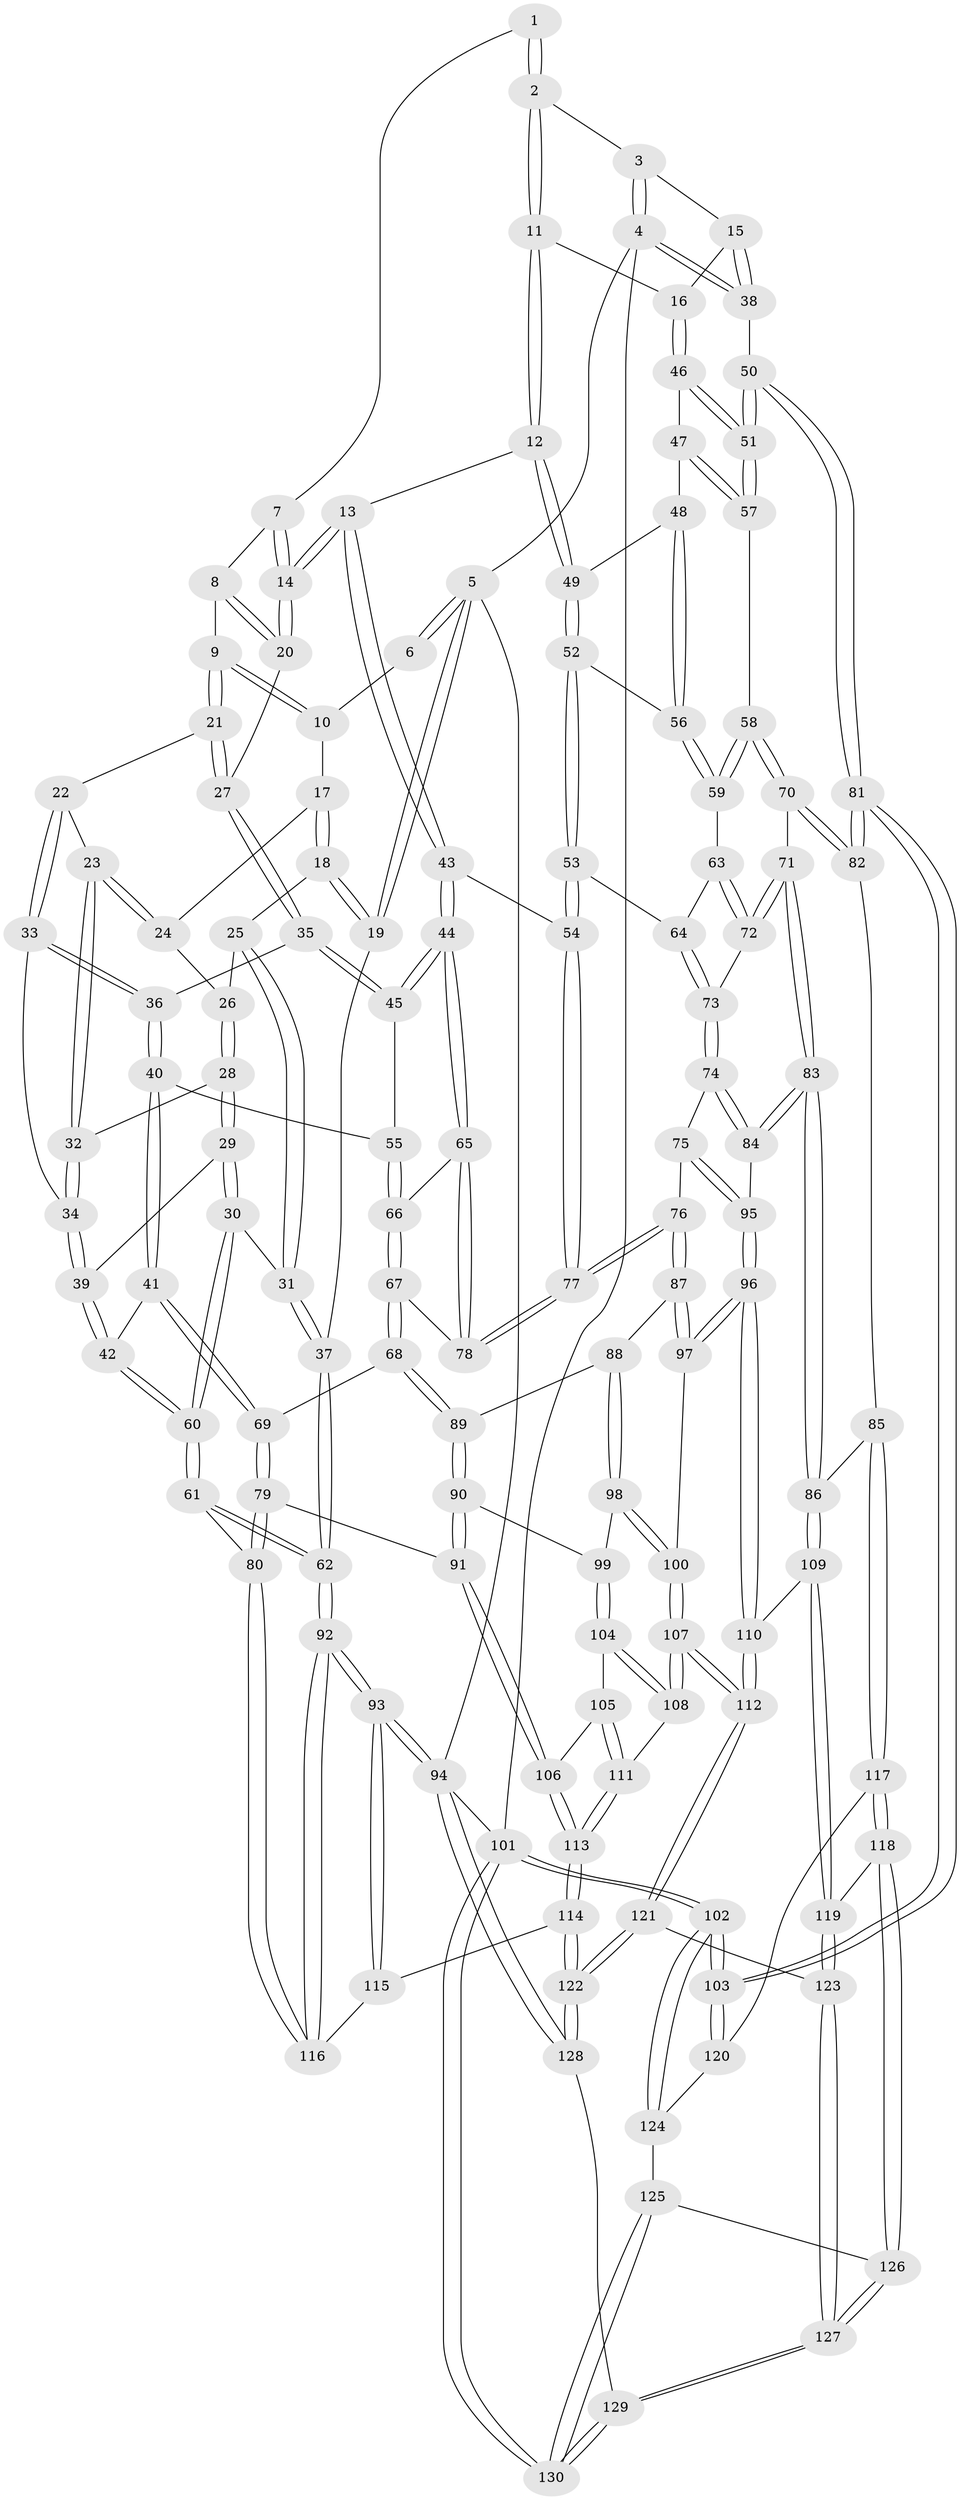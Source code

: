 // coarse degree distribution, {3: 0.04395604395604396, 5: 0.4835164835164835, 8: 0.01098901098901099, 4: 0.38461538461538464, 6: 0.07692307692307693}
// Generated by graph-tools (version 1.1) at 2025/52/02/27/25 19:52:37]
// undirected, 130 vertices, 322 edges
graph export_dot {
graph [start="1"]
  node [color=gray90,style=filled];
  1 [pos="+0.4723587331869116+0"];
  2 [pos="+0.728727752223531+0"];
  3 [pos="+0.7337741223647395+0"];
  4 [pos="+1+0"];
  5 [pos="+0+0"];
  6 [pos="+0.18917411648049687+0"];
  7 [pos="+0.4417128275762548+0"];
  8 [pos="+0.4167150931358943+0.047495070224446954"];
  9 [pos="+0.33253690243236583+0.10598733678582382"];
  10 [pos="+0.2032287508297894+0"];
  11 [pos="+0.7267871366062769+0"];
  12 [pos="+0.6133745919260627+0.17083337800355153"];
  13 [pos="+0.6012073932420491+0.17390441142100693"];
  14 [pos="+0.599908610306972+0.1737902435668508"];
  15 [pos="+1+0.13314095047600294"];
  16 [pos="+0.8878492948645854+0.17794548570443994"];
  17 [pos="+0.1719451957902785+0.05346463327778104"];
  18 [pos="+0+0.04848827671264027"];
  19 [pos="+0+0"];
  20 [pos="+0.5086570548705734+0.17740785027465072"];
  21 [pos="+0.3313772132571118+0.11958292700786756"];
  22 [pos="+0.3197174765437557+0.13592560293206385"];
  23 [pos="+0.19094485166765365+0.14239425315528703"];
  24 [pos="+0.16375307888882623+0.08330624485775459"];
  25 [pos="+0.07699398495231095+0.13130614805465932"];
  26 [pos="+0.08874361110604106+0.13129942476137166"];
  27 [pos="+0.4462755958006692+0.21635824556099204"];
  28 [pos="+0.1112447893819796+0.19865122904559274"];
  29 [pos="+0.07265186979982444+0.2739561541456302"];
  30 [pos="+0.06832689165825226+0.27617312502864927"];
  31 [pos="+0.008408029681855755+0.2677196443576589"];
  32 [pos="+0.19567792510056695+0.19462785086162998"];
  33 [pos="+0.29338193939202034+0.20980543552831885"];
  34 [pos="+0.20837563820423924+0.2161645091261077"];
  35 [pos="+0.43710735994635963+0.23278035286524962"];
  36 [pos="+0.32189160342108497+0.25333417166422073"];
  37 [pos="+0+0.29182610555162614"];
  38 [pos="+1+0.04993144500496126"];
  39 [pos="+0.18877284968723804+0.27245173943272094"];
  40 [pos="+0.30237101757611745+0.34339066079680974"];
  41 [pos="+0.2355369718310419+0.3684319188806461"];
  42 [pos="+0.23457021920135526+0.3683624512961877"];
  43 [pos="+0.5550756105082063+0.28750793992170837"];
  44 [pos="+0.4863311450230348+0.3762793399519298"];
  45 [pos="+0.44471119044279855+0.3325198046475104"];
  46 [pos="+0.8837643129389944+0.1942466182364064"];
  47 [pos="+0.8586444589802089+0.23000909802264863"];
  48 [pos="+0.8417463006409218+0.23933875765337162"];
  49 [pos="+0.6382078749230186+0.20190974038217013"];
  50 [pos="+1+0.394704687112913"];
  51 [pos="+1+0.3676581975455231"];
  52 [pos="+0.681437353282751+0.32143627372165606"];
  53 [pos="+0.6694890136185317+0.35839925541056505"];
  54 [pos="+0.6276614943093892+0.38274455436097726"];
  55 [pos="+0.32110552758968164+0.35091453218720914"];
  56 [pos="+0.7858648951706182+0.3123283486658147"];
  57 [pos="+0.9132396640312753+0.3903815689048736"];
  58 [pos="+0.8894861571150452+0.41208310317390573"];
  59 [pos="+0.8100941479764899+0.3825794552872228"];
  60 [pos="+0.13495981020573558+0.435191327694042"];
  61 [pos="+0.047240058452208834+0.5835569665224805"];
  62 [pos="+0+0.6071949179317961"];
  63 [pos="+0.7906642386910664+0.39702973193599156"];
  64 [pos="+0.6983321084835595+0.3914525395733705"];
  65 [pos="+0.4925338055049905+0.3953994445183362"];
  66 [pos="+0.3612297313952556+0.4230355569211043"];
  67 [pos="+0.3542873549909231+0.4929104986567778"];
  68 [pos="+0.35401806183686574+0.4932698190460038"];
  69 [pos="+0.29451175268661217+0.47773366850578963"];
  70 [pos="+0.8839315607061516+0.4474392521492026"];
  71 [pos="+0.8001581202418205+0.493235115099542"];
  72 [pos="+0.7647502964232797+0.4744333031624241"];
  73 [pos="+0.7229374723374038+0.47730362245152214"];
  74 [pos="+0.681550807789302+0.5217485899622821"];
  75 [pos="+0.6260751702868519+0.5146535286246655"];
  76 [pos="+0.5465013773115481+0.4802013351157224"];
  77 [pos="+0.5404059005716819+0.4570565662224374"];
  78 [pos="+0.5200065137942017+0.43970931613851294"];
  79 [pos="+0.15226055715399348+0.605784384398496"];
  80 [pos="+0.09903072195487855+0.6061382960383531"];
  81 [pos="+1+0.7107854162896109"];
  82 [pos="+0.9752492557544059+0.6357036123205518"];
  83 [pos="+0.8206374314628718+0.6340509661577841"];
  84 [pos="+0.7248506386734743+0.5966913157842046"];
  85 [pos="+0.8309556531842835+0.6433980681845407"];
  86 [pos="+0.830399895655734+0.6432737225828192"];
  87 [pos="+0.5311823440546707+0.513148199875955"];
  88 [pos="+0.4384075561887208+0.5696592245367398"];
  89 [pos="+0.35858530294972096+0.5215521792638305"];
  90 [pos="+0.30004298647057115+0.6126421414110068"];
  91 [pos="+0.24188623405941168+0.6272266999733093"];
  92 [pos="+0+1"];
  93 [pos="+0+1"];
  94 [pos="+0+1"];
  95 [pos="+0.6271456993874971+0.6674758561021679"];
  96 [pos="+0.6074807635718249+0.6935039425736148"];
  97 [pos="+0.5536412750501499+0.6638423092120171"];
  98 [pos="+0.4180169532818253+0.651010427078847"];
  99 [pos="+0.40013654545616345+0.6553565837946977"];
  100 [pos="+0.47409823024747166+0.685352746701344"];
  101 [pos="+1+1"];
  102 [pos="+1+0.7537376865346344"];
  103 [pos="+1+0.7193296119112179"];
  104 [pos="+0.37404057184682044+0.7067909739910893"];
  105 [pos="+0.3432341250388057+0.7229179507613962"];
  106 [pos="+0.2997379877883268+0.7330398219156086"];
  107 [pos="+0.45567230314665463+0.8165761162262316"];
  108 [pos="+0.4121164606242604+0.788453964239761"];
  109 [pos="+0.6719842162781521+0.7888708999610717"];
  110 [pos="+0.6351178043721188+0.761781351197462"];
  111 [pos="+0.3709909441004647+0.7833458453454829"];
  112 [pos="+0.4631576098127332+0.8340542611172296"];
  113 [pos="+0.28713219711768534+0.7962601952189714"];
  114 [pos="+0.24989305781028198+0.8517615070447442"];
  115 [pos="+0.19959707774383334+0.8131099126074516"];
  116 [pos="+0.18172207231966878+0.7922638117826647"];
  117 [pos="+0.826732308063189+0.8379069327250624"];
  118 [pos="+0.799226697660632+0.8514181103186236"];
  119 [pos="+0.6788466366138205+0.8061641395778032"];
  120 [pos="+0.8364176351365102+0.8378877244134337"];
  121 [pos="+0.44693228055707235+0.9149819986426073"];
  122 [pos="+0.3184108094601945+1"];
  123 [pos="+0.6454615117075377+0.9080780175820039"];
  124 [pos="+0.90922379440197+0.9306224549195605"];
  125 [pos="+0.8695572819687615+0.9844903291882549"];
  126 [pos="+0.8007998947985765+0.9018095316605828"];
  127 [pos="+0.6839644519122952+1"];
  128 [pos="+0.3059585699360714+1"];
  129 [pos="+0.6850675377345914+1"];
  130 [pos="+0.8614259684801194+1"];
  1 -- 2;
  1 -- 2;
  1 -- 7;
  2 -- 3;
  2 -- 11;
  2 -- 11;
  3 -- 4;
  3 -- 4;
  3 -- 15;
  4 -- 5;
  4 -- 38;
  4 -- 38;
  4 -- 101;
  5 -- 6;
  5 -- 6;
  5 -- 19;
  5 -- 19;
  5 -- 94;
  6 -- 10;
  7 -- 8;
  7 -- 14;
  7 -- 14;
  8 -- 9;
  8 -- 20;
  8 -- 20;
  9 -- 10;
  9 -- 10;
  9 -- 21;
  9 -- 21;
  10 -- 17;
  11 -- 12;
  11 -- 12;
  11 -- 16;
  12 -- 13;
  12 -- 49;
  12 -- 49;
  13 -- 14;
  13 -- 14;
  13 -- 43;
  13 -- 43;
  14 -- 20;
  14 -- 20;
  15 -- 16;
  15 -- 38;
  15 -- 38;
  16 -- 46;
  16 -- 46;
  17 -- 18;
  17 -- 18;
  17 -- 24;
  18 -- 19;
  18 -- 19;
  18 -- 25;
  19 -- 37;
  20 -- 27;
  21 -- 22;
  21 -- 27;
  21 -- 27;
  22 -- 23;
  22 -- 33;
  22 -- 33;
  23 -- 24;
  23 -- 24;
  23 -- 32;
  23 -- 32;
  24 -- 26;
  25 -- 26;
  25 -- 31;
  25 -- 31;
  26 -- 28;
  26 -- 28;
  27 -- 35;
  27 -- 35;
  28 -- 29;
  28 -- 29;
  28 -- 32;
  29 -- 30;
  29 -- 30;
  29 -- 39;
  30 -- 31;
  30 -- 60;
  30 -- 60;
  31 -- 37;
  31 -- 37;
  32 -- 34;
  32 -- 34;
  33 -- 34;
  33 -- 36;
  33 -- 36;
  34 -- 39;
  34 -- 39;
  35 -- 36;
  35 -- 45;
  35 -- 45;
  36 -- 40;
  36 -- 40;
  37 -- 62;
  37 -- 62;
  38 -- 50;
  39 -- 42;
  39 -- 42;
  40 -- 41;
  40 -- 41;
  40 -- 55;
  41 -- 42;
  41 -- 69;
  41 -- 69;
  42 -- 60;
  42 -- 60;
  43 -- 44;
  43 -- 44;
  43 -- 54;
  44 -- 45;
  44 -- 45;
  44 -- 65;
  44 -- 65;
  45 -- 55;
  46 -- 47;
  46 -- 51;
  46 -- 51;
  47 -- 48;
  47 -- 57;
  47 -- 57;
  48 -- 49;
  48 -- 56;
  48 -- 56;
  49 -- 52;
  49 -- 52;
  50 -- 51;
  50 -- 51;
  50 -- 81;
  50 -- 81;
  51 -- 57;
  51 -- 57;
  52 -- 53;
  52 -- 53;
  52 -- 56;
  53 -- 54;
  53 -- 54;
  53 -- 64;
  54 -- 77;
  54 -- 77;
  55 -- 66;
  55 -- 66;
  56 -- 59;
  56 -- 59;
  57 -- 58;
  58 -- 59;
  58 -- 59;
  58 -- 70;
  58 -- 70;
  59 -- 63;
  60 -- 61;
  60 -- 61;
  61 -- 62;
  61 -- 62;
  61 -- 80;
  62 -- 92;
  62 -- 92;
  63 -- 64;
  63 -- 72;
  63 -- 72;
  64 -- 73;
  64 -- 73;
  65 -- 66;
  65 -- 78;
  65 -- 78;
  66 -- 67;
  66 -- 67;
  67 -- 68;
  67 -- 68;
  67 -- 78;
  68 -- 69;
  68 -- 89;
  68 -- 89;
  69 -- 79;
  69 -- 79;
  70 -- 71;
  70 -- 82;
  70 -- 82;
  71 -- 72;
  71 -- 72;
  71 -- 83;
  71 -- 83;
  72 -- 73;
  73 -- 74;
  73 -- 74;
  74 -- 75;
  74 -- 84;
  74 -- 84;
  75 -- 76;
  75 -- 95;
  75 -- 95;
  76 -- 77;
  76 -- 77;
  76 -- 87;
  76 -- 87;
  77 -- 78;
  77 -- 78;
  79 -- 80;
  79 -- 80;
  79 -- 91;
  80 -- 116;
  80 -- 116;
  81 -- 82;
  81 -- 82;
  81 -- 103;
  81 -- 103;
  82 -- 85;
  83 -- 84;
  83 -- 84;
  83 -- 86;
  83 -- 86;
  84 -- 95;
  85 -- 86;
  85 -- 117;
  85 -- 117;
  86 -- 109;
  86 -- 109;
  87 -- 88;
  87 -- 97;
  87 -- 97;
  88 -- 89;
  88 -- 98;
  88 -- 98;
  89 -- 90;
  89 -- 90;
  90 -- 91;
  90 -- 91;
  90 -- 99;
  91 -- 106;
  91 -- 106;
  92 -- 93;
  92 -- 93;
  92 -- 116;
  92 -- 116;
  93 -- 94;
  93 -- 94;
  93 -- 115;
  93 -- 115;
  94 -- 128;
  94 -- 128;
  94 -- 101;
  95 -- 96;
  95 -- 96;
  96 -- 97;
  96 -- 97;
  96 -- 110;
  96 -- 110;
  97 -- 100;
  98 -- 99;
  98 -- 100;
  98 -- 100;
  99 -- 104;
  99 -- 104;
  100 -- 107;
  100 -- 107;
  101 -- 102;
  101 -- 102;
  101 -- 130;
  101 -- 130;
  102 -- 103;
  102 -- 103;
  102 -- 124;
  102 -- 124;
  103 -- 120;
  103 -- 120;
  104 -- 105;
  104 -- 108;
  104 -- 108;
  105 -- 106;
  105 -- 111;
  105 -- 111;
  106 -- 113;
  106 -- 113;
  107 -- 108;
  107 -- 108;
  107 -- 112;
  107 -- 112;
  108 -- 111;
  109 -- 110;
  109 -- 119;
  109 -- 119;
  110 -- 112;
  110 -- 112;
  111 -- 113;
  111 -- 113;
  112 -- 121;
  112 -- 121;
  113 -- 114;
  113 -- 114;
  114 -- 115;
  114 -- 122;
  114 -- 122;
  115 -- 116;
  117 -- 118;
  117 -- 118;
  117 -- 120;
  118 -- 119;
  118 -- 126;
  118 -- 126;
  119 -- 123;
  119 -- 123;
  120 -- 124;
  121 -- 122;
  121 -- 122;
  121 -- 123;
  122 -- 128;
  122 -- 128;
  123 -- 127;
  123 -- 127;
  124 -- 125;
  125 -- 126;
  125 -- 130;
  125 -- 130;
  126 -- 127;
  126 -- 127;
  127 -- 129;
  127 -- 129;
  128 -- 129;
  129 -- 130;
  129 -- 130;
}
